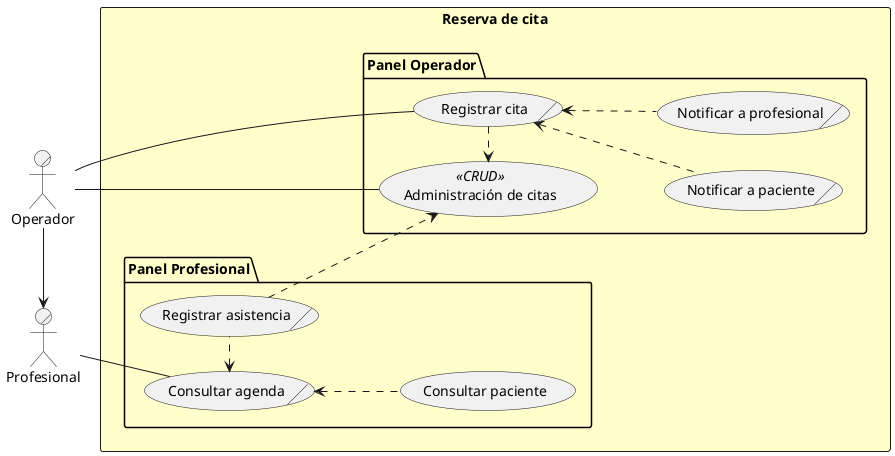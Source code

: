 @startuml
left to right direction
actor/ Operador
actor/ Profesional

rectangle "Reserva de cita" #BUSINESS {
  package "Panel Operador" {
    usecase "Administración de citas" as AdminCitas << CRUD >>
    usecase/ "Registrar cita" as Citar
    usecase/ "Notificar a paciente" as NotificarPaciente
    usecase/ "Notificar a profesional" as NotificarProfesional
  }
  package "Panel Profesional" {
    usecase/ "Consultar agenda" as Agenda
    usecase "Consultar paciente" as ConsultarPaciente
    usecase/ "Registrar asistencia" as Asistencia
  }
}

Operador -- AdminCitas
Operador -- Citar
Profesional -- Agenda
Operador -> Profesional
Citar .> AdminCitas
Citar <.. NotificarPaciente
Citar <.. NotificarProfesional
Agenda <.. ConsultarPaciente
Agenda <. Asistencia
Asistencia -.> AdminCitas
@enduml